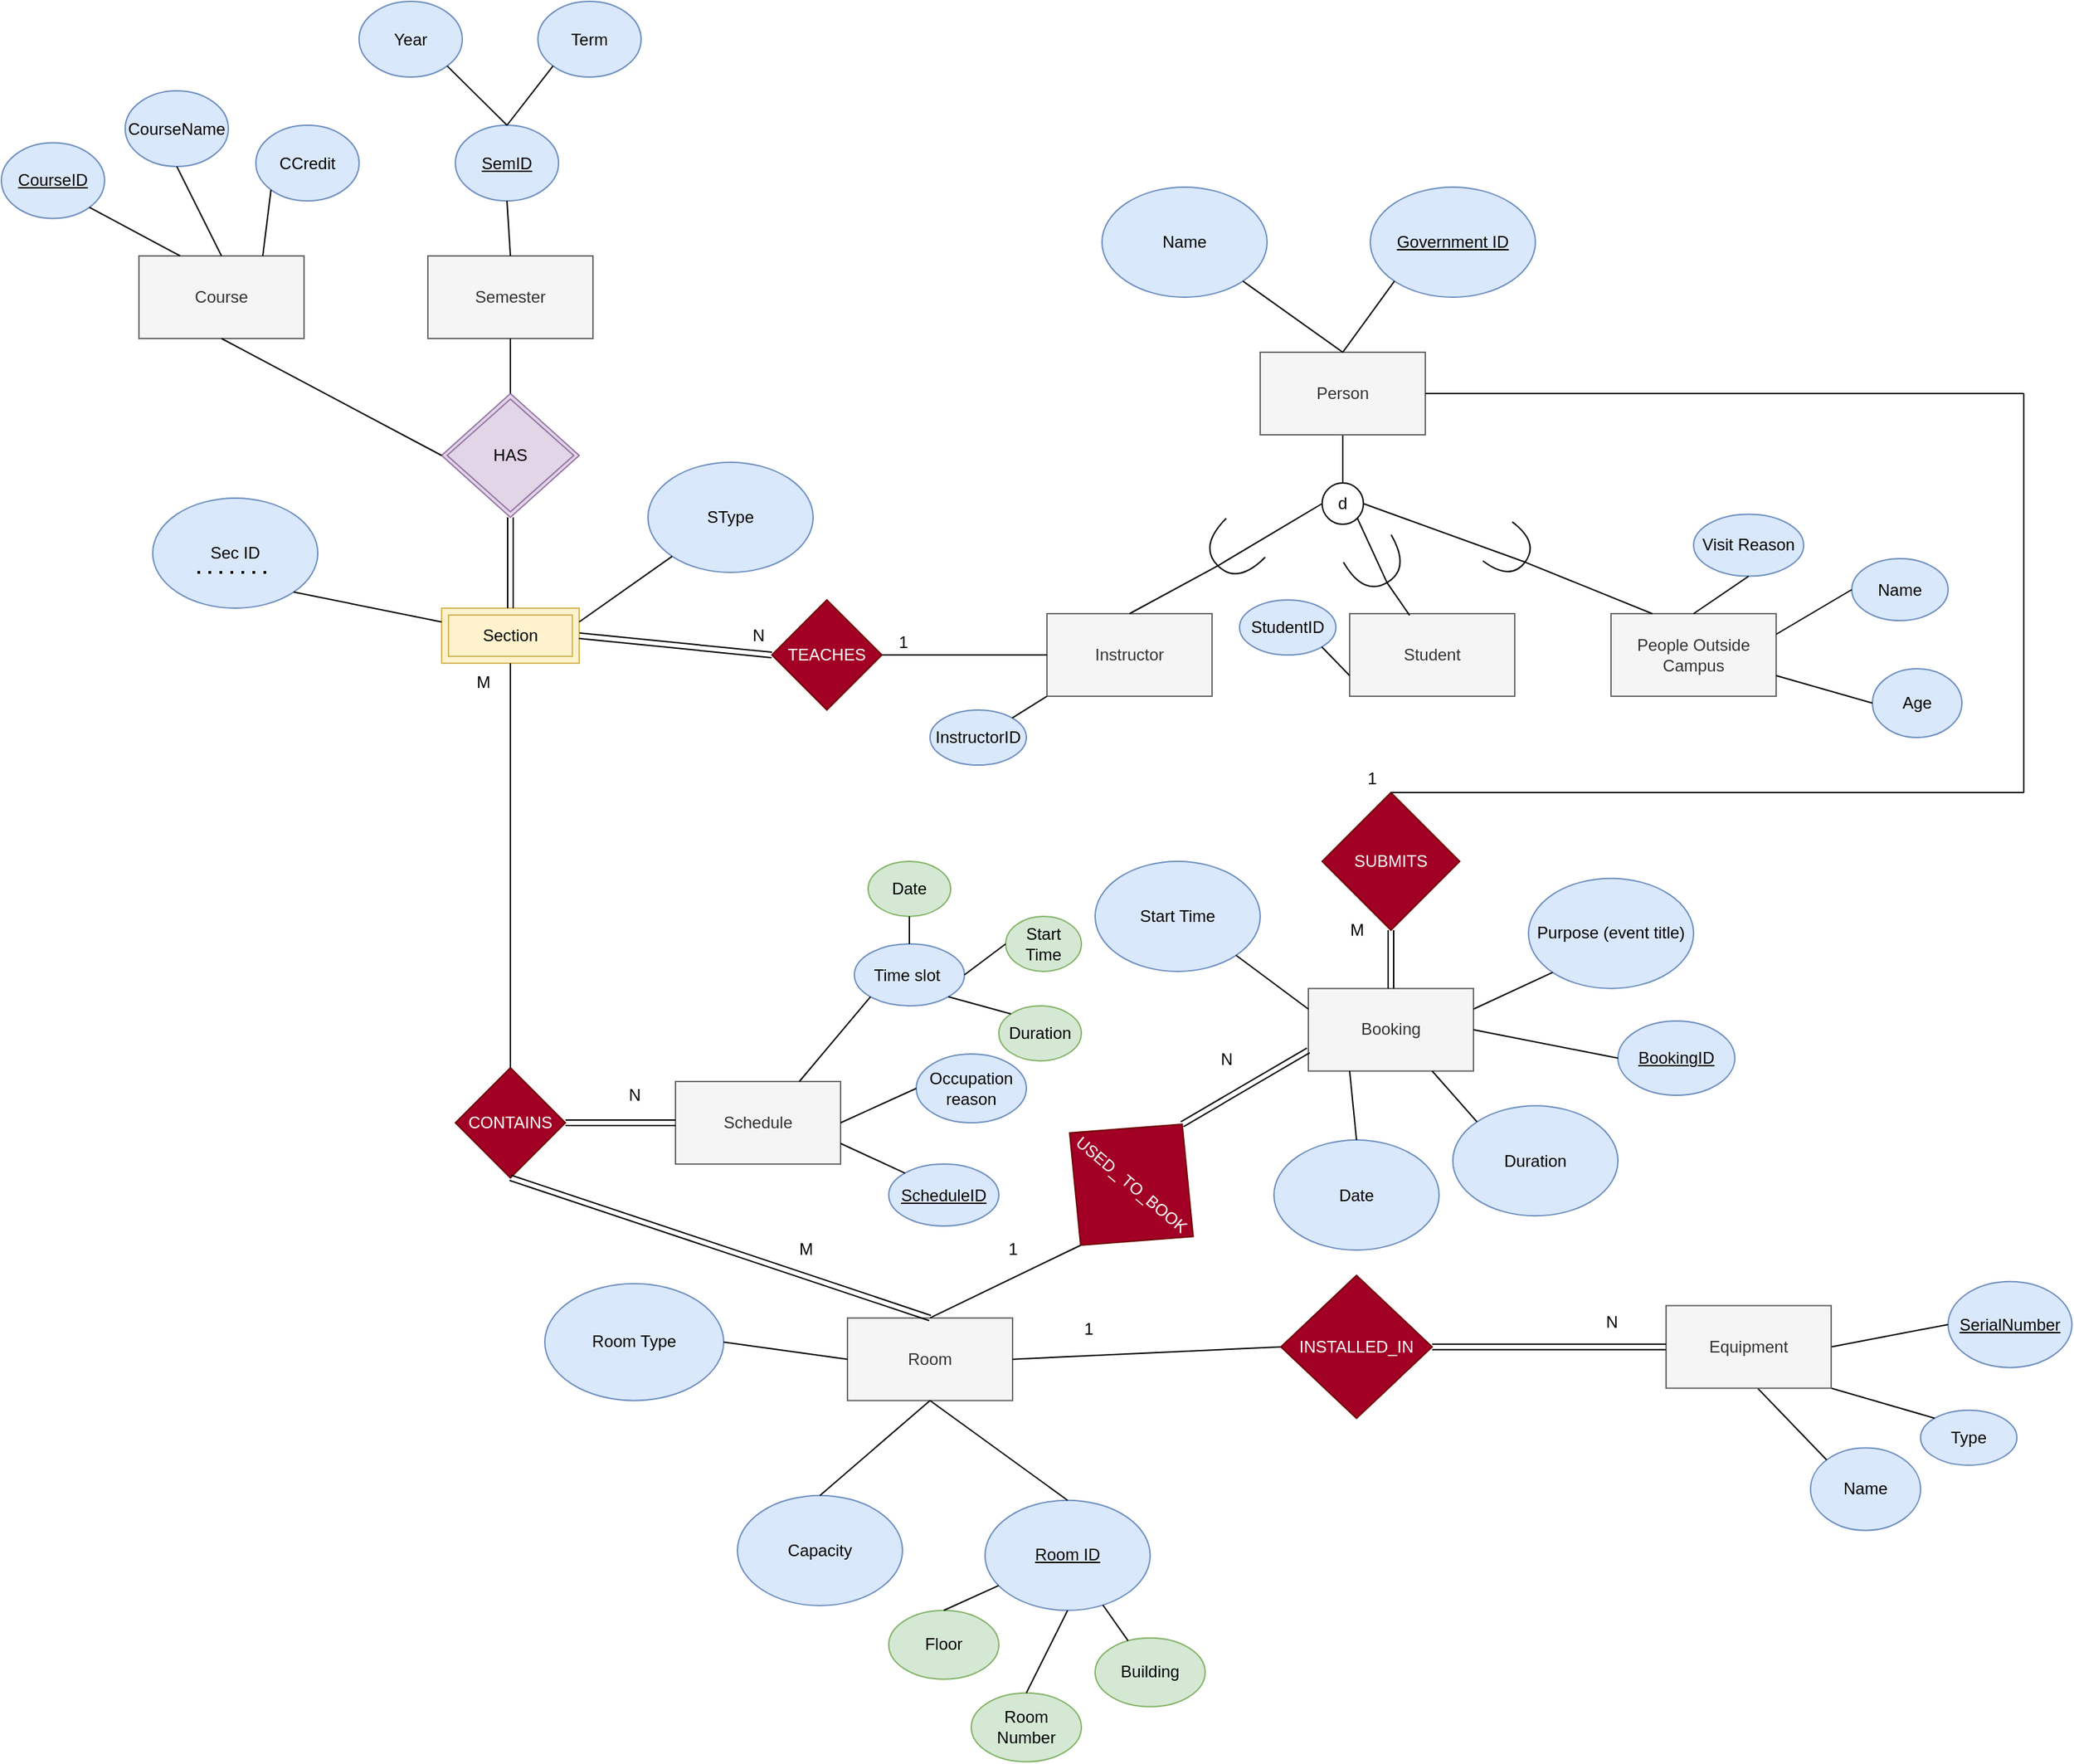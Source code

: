 <mxfile version="16.5.3" type="github">
  <diagram id="liQyfckzb0vr-cdrv5Kl" name="Page-1">
    <mxGraphModel dx="2232" dy="1904" grid="1" gridSize="10" guides="1" tooltips="1" connect="1" arrows="1" fold="1" page="1" pageScale="1" pageWidth="850" pageHeight="1100" math="0" shadow="0">
      <root>
        <mxCell id="0" />
        <mxCell id="1" parent="0" />
        <mxCell id="2" value="Instructor" style="rounded=0;whiteSpace=wrap;html=1;fillColor=#f5f5f5;strokeColor=#666666;fontColor=#333333;" parent="1" vertex="1">
          <mxGeometry x="110" y="300" width="120" height="60" as="geometry" />
        </mxCell>
        <mxCell id="3" value="Room" style="rounded=0;whiteSpace=wrap;html=1;fillColor=#f5f5f5;strokeColor=#666666;fontColor=#333333;" parent="1" vertex="1">
          <mxGeometry x="-35" y="811.86" width="120" height="60" as="geometry" />
        </mxCell>
        <mxCell id="4" value="CONTAINS" style="rhombus;whiteSpace=wrap;html=1;fillColor=#a20025;strokeColor=#6F0000;fontColor=#ffffff;" parent="1" vertex="1">
          <mxGeometry x="-320" y="630" width="80" height="80" as="geometry" />
        </mxCell>
        <mxCell id="10" value="&lt;u&gt;Room ID&lt;/u&gt;" style="ellipse;whiteSpace=wrap;html=1;fillColor=#dae8fc;strokeColor=#6c8ebf;" parent="1" vertex="1">
          <mxGeometry x="65" y="944.36" width="120" height="80" as="geometry" />
        </mxCell>
        <mxCell id="11" value="" style="endArrow=none;html=1;exitX=0.5;exitY=1;exitDx=0;exitDy=0;entryX=0.5;entryY=0;entryDx=0;entryDy=0;" parent="1" source="3" target="10" edge="1">
          <mxGeometry width="50" height="50" relative="1" as="geometry">
            <mxPoint x="225" y="929.36" as="sourcePoint" />
            <mxPoint x="275" y="879.36" as="targetPoint" />
          </mxGeometry>
        </mxCell>
        <mxCell id="29" value="Building" style="ellipse;whiteSpace=wrap;html=1;fillColor=#d5e8d4;strokeColor=#82b366;" parent="1" vertex="1">
          <mxGeometry x="145" y="1044.36" width="80" height="50" as="geometry" />
        </mxCell>
        <mxCell id="31" value="Floor" style="ellipse;whiteSpace=wrap;html=1;fillColor=#d5e8d4;strokeColor=#82b366;" parent="1" vertex="1">
          <mxGeometry x="-5" y="1024.36" width="80" height="50" as="geometry" />
        </mxCell>
        <mxCell id="32" value="Name" style="ellipse;whiteSpace=wrap;html=1;fillColor=#dae8fc;strokeColor=#6c8ebf;" parent="1" vertex="1">
          <mxGeometry x="665" y="906.24" width="80" height="60" as="geometry" />
        </mxCell>
        <mxCell id="34" value="" style="endArrow=none;html=1;exitX=0.5;exitY=0;exitDx=0;exitDy=0;" parent="1" source="31" target="10" edge="1">
          <mxGeometry width="50" height="50" relative="1" as="geometry">
            <mxPoint x="75" y="874.36" as="sourcePoint" />
            <mxPoint x="105" y="864.36" as="targetPoint" />
          </mxGeometry>
        </mxCell>
        <mxCell id="35" value="" style="endArrow=none;html=1;" parent="1" source="29" target="10" edge="1">
          <mxGeometry width="50" height="50" relative="1" as="geometry">
            <mxPoint x="75" y="874.36" as="sourcePoint" />
            <mxPoint x="125" y="824.36" as="targetPoint" />
          </mxGeometry>
        </mxCell>
        <mxCell id="36" value="Capacity" style="ellipse;whiteSpace=wrap;html=1;fillColor=#dae8fc;strokeColor=#6c8ebf;" parent="1" vertex="1">
          <mxGeometry x="-115" y="940.86" width="120" height="80" as="geometry" />
        </mxCell>
        <mxCell id="39" value="" style="endArrow=none;html=1;entryX=0.5;entryY=1;entryDx=0;entryDy=0;exitX=0.5;exitY=0;exitDx=0;exitDy=0;" parent="1" source="36" target="3" edge="1">
          <mxGeometry width="50" height="50" relative="1" as="geometry">
            <mxPoint x="-85" y="949.36" as="sourcePoint" />
            <mxPoint x="-35" y="899.36" as="targetPoint" />
          </mxGeometry>
        </mxCell>
        <mxCell id="41" value="Room Type" style="ellipse;whiteSpace=wrap;html=1;fillColor=#dae8fc;strokeColor=#6c8ebf;" parent="1" vertex="1">
          <mxGeometry x="-255" y="786.86" width="130" height="85" as="geometry" />
        </mxCell>
        <mxCell id="42" value="" style="endArrow=none;html=1;entryX=1;entryY=0.5;entryDx=0;entryDy=0;exitX=0;exitY=0.5;exitDx=0;exitDy=0;" parent="1" source="3" target="41" edge="1">
          <mxGeometry width="50" height="50" relative="1" as="geometry">
            <mxPoint x="25" y="1009.36" as="sourcePoint" />
            <mxPoint x="75" y="959.36" as="targetPoint" />
          </mxGeometry>
        </mxCell>
        <mxCell id="44" value="Type" style="ellipse;whiteSpace=wrap;html=1;fillColor=#dae8fc;strokeColor=#6c8ebf;" parent="1" vertex="1">
          <mxGeometry x="745" y="878.86" width="70" height="40" as="geometry" />
        </mxCell>
        <mxCell id="45" value="&lt;u&gt;SerialNumber&lt;/u&gt;" style="ellipse;whiteSpace=wrap;html=1;fillColor=#dae8fc;strokeColor=#6c8ebf;" parent="1" vertex="1">
          <mxGeometry x="765" y="785.36" width="90" height="62.5" as="geometry" />
        </mxCell>
        <mxCell id="47" value="" style="endArrow=none;html=1;entryX=0;entryY=0;entryDx=0;entryDy=0;exitX=0.546;exitY=0.983;exitDx=0;exitDy=0;exitPerimeter=0;" parent="1" source="177" target="32" edge="1">
          <mxGeometry width="50" height="50" relative="1" as="geometry">
            <mxPoint x="685" y="805.36" as="sourcePoint" />
            <mxPoint x="691.284" y="766.244" as="targetPoint" />
          </mxGeometry>
        </mxCell>
        <mxCell id="48" value="" style="endArrow=none;html=1;entryX=0;entryY=0.5;entryDx=0;entryDy=0;exitX=1;exitY=0.5;exitDx=0;exitDy=0;" parent="1" source="177" target="45" edge="1">
          <mxGeometry width="50" height="50" relative="1" as="geometry">
            <mxPoint x="745" y="845.36" as="sourcePoint" />
            <mxPoint x="755" y="815.36" as="targetPoint" />
          </mxGeometry>
        </mxCell>
        <mxCell id="50" value="" style="endArrow=none;html=1;entryX=0;entryY=0;entryDx=0;entryDy=0;exitX=1;exitY=1;exitDx=0;exitDy=0;" parent="1" source="177" target="44" edge="1">
          <mxGeometry width="50" height="50" relative="1" as="geometry">
            <mxPoint x="695" y="885.36" as="sourcePoint" />
            <mxPoint x="695" y="755.36" as="targetPoint" />
          </mxGeometry>
        </mxCell>
        <mxCell id="76" value="Duration" style="ellipse;whiteSpace=wrap;html=1;fillColor=#dae8fc;strokeColor=#6c8ebf;" parent="1" vertex="1">
          <mxGeometry x="405" y="657.63" width="120" height="80" as="geometry" />
        </mxCell>
        <mxCell id="89" value="" style="endArrow=none;html=1;exitX=0.5;exitY=0;exitDx=0;exitDy=0;entryX=1;entryY=0.5;entryDx=0;entryDy=0;entryPerimeter=0;" parent="1" source="2" target="90" edge="1">
          <mxGeometry width="50" height="50" relative="1" as="geometry">
            <mxPoint x="170" y="300" as="sourcePoint" />
            <mxPoint x="220" y="250" as="targetPoint" />
          </mxGeometry>
        </mxCell>
        <mxCell id="90" value="" style="shape=requiredInterface;html=1;verticalLabelPosition=bottom;sketch=0;rotation=135;" parent="1" vertex="1">
          <mxGeometry x="230" y="235" width="28.66" height="40" as="geometry" />
        </mxCell>
        <mxCell id="91" value="" style="endArrow=none;html=1;exitX=0.5;exitY=0;exitDx=0;exitDy=0;entryX=0.5;entryY=1;entryDx=0;entryDy=0;" parent="1" source="126" target="92" edge="1">
          <mxGeometry width="50" height="50" relative="1" as="geometry">
            <mxPoint x="230" y="250" as="sourcePoint" />
            <mxPoint x="300" y="160" as="targetPoint" />
          </mxGeometry>
        </mxCell>
        <mxCell id="92" value="Person" style="rounded=0;whiteSpace=wrap;html=1;fillColor=#f5f5f5;fontColor=#333333;strokeColor=#666666;" parent="1" vertex="1">
          <mxGeometry x="265" y="110" width="120" height="60" as="geometry" />
        </mxCell>
        <mxCell id="96" value="Schedule" style="rounded=0;whiteSpace=wrap;html=1;fillColor=#f5f5f5;fontColor=#333333;strokeColor=#666666;" parent="1" vertex="1">
          <mxGeometry x="-160" y="640" width="120" height="60" as="geometry" />
        </mxCell>
        <mxCell id="100" value="Time slot&amp;nbsp;" style="ellipse;whiteSpace=wrap;html=1;fillColor=#dae8fc;strokeColor=#6c8ebf;" parent="1" vertex="1">
          <mxGeometry x="-30" y="540" width="80" height="45" as="geometry" />
        </mxCell>
        <mxCell id="101" value="" style="endArrow=none;html=1;entryX=0;entryY=1;entryDx=0;entryDy=0;exitX=0.75;exitY=0;exitDx=0;exitDy=0;" parent="1" source="96" target="100" edge="1">
          <mxGeometry width="50" height="50" relative="1" as="geometry">
            <mxPoint x="-40" y="524.5" as="sourcePoint" />
            <mxPoint x="10" y="474.5" as="targetPoint" />
          </mxGeometry>
        </mxCell>
        <mxCell id="102" value="Occupation reason" style="ellipse;whiteSpace=wrap;html=1;fillColor=#dae8fc;strokeColor=#6c8ebf;" parent="1" vertex="1">
          <mxGeometry x="15" y="620" width="80" height="50" as="geometry" />
        </mxCell>
        <mxCell id="104" value="" style="endArrow=none;html=1;exitX=1;exitY=0.5;exitDx=0;exitDy=0;entryX=0;entryY=0.5;entryDx=0;entryDy=0;" parent="1" source="96" target="102" edge="1">
          <mxGeometry width="50" height="50" relative="1" as="geometry">
            <mxPoint x="-260" y="514.5" as="sourcePoint" />
            <mxPoint x="-210" y="464.5" as="targetPoint" />
          </mxGeometry>
        </mxCell>
        <mxCell id="112" value="Has" style="rhombus;whiteSpace=wrap;html=1;fillColor=#a20025;fontColor=#ffffff;strokeColor=#6F0000;" parent="1" edge="1">
          <mxGeometry x="-300" y="420" width="80" height="80" as="geometry" />
        </mxCell>
        <mxCell id="114" value="" style="endArrow=none;html=1;entryX=0.5;entryY=1;entryDx=0;entryDy=0;exitX=0.5;exitY=0;exitDx=0;exitDy=0;" parent="1" source="96" target="112" edge="1">
          <mxGeometry width="50" height="50" relative="1" as="geometry">
            <mxPoint x="-180" y="570" as="sourcePoint" />
            <mxPoint x="140" y="450" as="targetPoint" />
          </mxGeometry>
        </mxCell>
        <mxCell id="118" value="Name" style="ellipse;whiteSpace=wrap;html=1;fillColor=#dae8fc;strokeColor=#6c8ebf;" parent="1" vertex="1">
          <mxGeometry x="150" y="-10" width="120" height="80" as="geometry" />
        </mxCell>
        <mxCell id="121" value="Purpose (event title)" style="ellipse;whiteSpace=wrap;html=1;fillColor=#dae8fc;strokeColor=#6c8ebf;" parent="1" vertex="1">
          <mxGeometry x="460" y="492.38" width="120" height="80" as="geometry" />
        </mxCell>
        <mxCell id="123" value="" style="endArrow=none;html=1;entryX=1;entryY=1;entryDx=0;entryDy=0;exitX=0.5;exitY=0;exitDx=0;exitDy=0;" parent="1" source="92" target="118" edge="1">
          <mxGeometry width="50" height="50" relative="1" as="geometry">
            <mxPoint x="150" y="250" as="sourcePoint" />
            <mxPoint x="200" y="200" as="targetPoint" />
          </mxGeometry>
        </mxCell>
        <mxCell id="126" value="d" style="ellipse;whiteSpace=wrap;html=1;aspect=fixed;" parent="1" vertex="1">
          <mxGeometry x="310" y="205" width="30" height="30" as="geometry" />
        </mxCell>
        <mxCell id="127" value="" style="endArrow=none;html=1;entryX=0;entryY=0.5;entryDx=0;entryDy=0;exitX=1;exitY=0.5;exitDx=0;exitDy=0;exitPerimeter=0;" parent="1" source="90" target="126" edge="1">
          <mxGeometry width="50" height="50" relative="1" as="geometry">
            <mxPoint x="190" y="280" as="sourcePoint" />
            <mxPoint x="240" y="230" as="targetPoint" />
          </mxGeometry>
        </mxCell>
        <mxCell id="142" value="Booking" style="rounded=0;whiteSpace=wrap;html=1;fillColor=#f5f5f5;fontColor=#333333;strokeColor=#666666;" parent="1" vertex="1">
          <mxGeometry x="300" y="572.38" width="120" height="60" as="geometry" />
        </mxCell>
        <mxCell id="143" value="Student" style="rounded=0;whiteSpace=wrap;html=1;fillColor=#f5f5f5;fontColor=#333333;strokeColor=#666666;" parent="1" vertex="1">
          <mxGeometry x="330" y="300" width="120" height="60" as="geometry" />
        </mxCell>
        <mxCell id="144" value="People Outside Campus" style="rounded=0;whiteSpace=wrap;html=1;fillColor=#f5f5f5;fontColor=#333333;strokeColor=#666666;" parent="1" vertex="1">
          <mxGeometry x="520" y="300" width="120" height="60" as="geometry" />
        </mxCell>
        <mxCell id="145" value="" style="endArrow=none;html=1;exitX=0.363;exitY=0.02;exitDx=0;exitDy=0;entryX=1;entryY=0.5;entryDx=0;entryDy=0;entryPerimeter=0;exitPerimeter=0;" parent="1" source="143" target="146" edge="1">
          <mxGeometry width="50" height="50" relative="1" as="geometry">
            <mxPoint x="385" y="290" as="sourcePoint" />
            <mxPoint x="435" y="240" as="targetPoint" />
          </mxGeometry>
        </mxCell>
        <mxCell id="146" value="" style="shape=requiredInterface;html=1;verticalLabelPosition=bottom;sketch=0;rotation=60;" parent="1" vertex="1">
          <mxGeometry x="335.67" y="245" width="28.66" height="40" as="geometry" />
        </mxCell>
        <mxCell id="147" value="" style="endArrow=none;html=1;exitX=0.25;exitY=0;exitDx=0;exitDy=0;entryX=1;entryY=0.5;entryDx=0;entryDy=0;entryPerimeter=0;" parent="1" source="144" target="150" edge="1">
          <mxGeometry width="50" height="50" relative="1" as="geometry">
            <mxPoint x="503.77" y="187.77" as="sourcePoint" />
            <mxPoint x="460" y="260" as="targetPoint" />
          </mxGeometry>
        </mxCell>
        <mxCell id="149" value="" style="endArrow=none;html=1;entryX=1;entryY=1;entryDx=0;entryDy=0;exitX=1;exitY=0.5;exitDx=0;exitDy=0;exitPerimeter=0;" parent="1" source="146" target="126" edge="1">
          <mxGeometry width="50" height="50" relative="1" as="geometry">
            <mxPoint x="405" y="270" as="sourcePoint" />
            <mxPoint x="479.393" y="205.607" as="targetPoint" />
          </mxGeometry>
        </mxCell>
        <mxCell id="150" value="" style="shape=requiredInterface;html=1;verticalLabelPosition=bottom;sketch=0;rotation=37;" parent="1" vertex="1">
          <mxGeometry x="435" y="237.26" width="25" height="35.49" as="geometry" />
        </mxCell>
        <mxCell id="151" value="" style="endArrow=none;html=1;entryX=1;entryY=0.5;entryDx=0;entryDy=0;entryPerimeter=0;exitX=1;exitY=0.5;exitDx=0;exitDy=0;" parent="1" source="126" target="150" edge="1">
          <mxGeometry width="50" height="50" relative="1" as="geometry">
            <mxPoint x="430" y="310" as="sourcePoint" />
            <mxPoint x="480" y="260" as="targetPoint" />
          </mxGeometry>
        </mxCell>
        <mxCell id="152" value="&lt;u&gt;Government ID&lt;/u&gt;" style="ellipse;whiteSpace=wrap;html=1;fillColor=#dae8fc;strokeColor=#6c8ebf;" parent="1" vertex="1">
          <mxGeometry x="345" y="-10" width="120" height="80" as="geometry" />
        </mxCell>
        <mxCell id="153" value="" style="endArrow=none;html=1;exitX=0.5;exitY=0;exitDx=0;exitDy=0;entryX=0;entryY=1;entryDx=0;entryDy=0;" parent="1" source="92" target="152" edge="1">
          <mxGeometry width="50" height="50" relative="1" as="geometry">
            <mxPoint x="410" y="100" as="sourcePoint" />
            <mxPoint x="460" y="50" as="targetPoint" />
          </mxGeometry>
        </mxCell>
        <mxCell id="158" value="HAS" style="shape=rhombus;double=1;perimeter=rhombusPerimeter;whiteSpace=wrap;html=1;align=center;fillColor=#e1d5e7;strokeColor=#9673a6;" parent="1" vertex="1">
          <mxGeometry x="-330" y="140" width="100" height="90" as="geometry" />
        </mxCell>
        <mxCell id="160" value="Semester" style="rounded=0;whiteSpace=wrap;html=1;fillColor=#f5f5f5;fontColor=#333333;strokeColor=#666666;" parent="1" vertex="1">
          <mxGeometry x="-340" y="40" width="120" height="60" as="geometry" />
        </mxCell>
        <mxCell id="161" value="Section" style="shape=ext;margin=3;double=1;whiteSpace=wrap;html=1;align=center;fillColor=#fff2cc;strokeColor=#d6b656;" parent="1" vertex="1">
          <mxGeometry x="-330" y="296" width="100" height="40" as="geometry" />
        </mxCell>
        <mxCell id="162" value="TEACHES" style="rhombus;whiteSpace=wrap;html=1;fillColor=#a20025;fontColor=#ffffff;strokeColor=#6F0000;" parent="1" vertex="1">
          <mxGeometry x="-90" y="290" width="80" height="80" as="geometry" />
        </mxCell>
        <mxCell id="163" value="" style="shape=link;html=1;rounded=0;entryX=0.5;entryY=0;entryDx=0;entryDy=0;exitX=0.5;exitY=1;exitDx=0;exitDy=0;" parent="1" source="158" target="161" edge="1">
          <mxGeometry relative="1" as="geometry">
            <mxPoint x="-360" y="-10" as="sourcePoint" />
            <mxPoint x="-200" y="-10" as="targetPoint" />
          </mxGeometry>
        </mxCell>
        <mxCell id="165" value="Sec ID" style="ellipse;whiteSpace=wrap;html=1;fillColor=#dae8fc;strokeColor=#6c8ebf;" parent="1" vertex="1">
          <mxGeometry x="-540" y="216" width="120" height="80" as="geometry" />
        </mxCell>
        <mxCell id="168" value="" style="endArrow=none;dashed=1;html=1;dashPattern=1 3;strokeWidth=2;" parent="1" edge="1">
          <mxGeometry width="50" height="50" relative="1" as="geometry">
            <mxPoint x="-507.5" y="270" as="sourcePoint" />
            <mxPoint x="-452.5" y="270" as="targetPoint" />
          </mxGeometry>
        </mxCell>
        <mxCell id="169" value="SType" style="ellipse;whiteSpace=wrap;html=1;fillColor=#dae8fc;strokeColor=#6c8ebf;" parent="1" vertex="1">
          <mxGeometry x="-180" y="190" width="120" height="80" as="geometry" />
        </mxCell>
        <mxCell id="170" value="" style="endArrow=none;html=1;entryX=0;entryY=1;entryDx=0;entryDy=0;exitX=1;exitY=0.25;exitDx=0;exitDy=0;" parent="1" source="161" target="169" edge="1">
          <mxGeometry width="50" height="50" relative="1" as="geometry">
            <mxPoint x="-410" y="-110" as="sourcePoint" />
            <mxPoint x="-360" y="-160" as="targetPoint" />
          </mxGeometry>
        </mxCell>
        <mxCell id="171" value="" style="endArrow=none;html=1;entryX=1;entryY=1;entryDx=0;entryDy=0;exitX=0;exitY=0.25;exitDx=0;exitDy=0;" parent="1" source="161" target="165" edge="1">
          <mxGeometry width="50" height="50" relative="1" as="geometry">
            <mxPoint x="-460" y="-160" as="sourcePoint" />
            <mxPoint x="-360" y="-160" as="targetPoint" />
          </mxGeometry>
        </mxCell>
        <mxCell id="174" value="" style="shape=link;html=1;rounded=0;entryX=0;entryY=0.5;entryDx=0;entryDy=0;exitX=1;exitY=0.5;exitDx=0;exitDy=0;" parent="1" source="161" target="162" edge="1">
          <mxGeometry relative="1" as="geometry">
            <mxPoint x="10" y="380" as="sourcePoint" />
            <mxPoint x="50" y="320" as="targetPoint" />
          </mxGeometry>
        </mxCell>
        <mxCell id="175" value="1" style="resizable=0;html=1;align=right;verticalAlign=bottom;" parent="174" connectable="0" vertex="1">
          <mxGeometry x="1" relative="1" as="geometry">
            <mxPoint x="100" as="offset" />
          </mxGeometry>
        </mxCell>
        <mxCell id="176" value="" style="endArrow=none;html=1;exitX=0.5;exitY=1;exitDx=0;exitDy=0;entryX=0.5;entryY=0;entryDx=0;entryDy=0;" parent="1" source="160" target="158" edge="1">
          <mxGeometry width="50" height="50" relative="1" as="geometry">
            <mxPoint x="-110" y="40" as="sourcePoint" />
            <mxPoint x="-60" y="-10" as="targetPoint" />
          </mxGeometry>
        </mxCell>
        <mxCell id="177" value="Equipment" style="rounded=0;whiteSpace=wrap;html=1;fillColor=#f5f5f5;fontColor=#333333;strokeColor=#666666;" parent="1" vertex="1">
          <mxGeometry x="560" y="802.86" width="120" height="60" as="geometry" />
        </mxCell>
        <mxCell id="179" value="Room Number" style="ellipse;whiteSpace=wrap;html=1;fillColor=#d5e8d4;strokeColor=#82b366;" parent="1" vertex="1">
          <mxGeometry x="55" y="1084.36" width="80" height="50" as="geometry" />
        </mxCell>
        <mxCell id="180" value="" style="endArrow=none;html=1;entryX=0.5;entryY=1;entryDx=0;entryDy=0;exitX=0.5;exitY=0;exitDx=0;exitDy=0;" parent="1" source="179" target="10" edge="1">
          <mxGeometry width="50" height="50" relative="1" as="geometry">
            <mxPoint x="5" y="1014.36" as="sourcePoint" />
            <mxPoint x="55" y="964.36" as="targetPoint" />
          </mxGeometry>
        </mxCell>
        <mxCell id="181" value="INSTALLED_IN" style="rhombus;whiteSpace=wrap;html=1;fillColor=#a20025;fontColor=#ffffff;strokeColor=#6F0000;" parent="1" vertex="1">
          <mxGeometry x="280" y="780.86" width="110" height="104" as="geometry" />
        </mxCell>
        <mxCell id="184" value="" style="endArrow=none;html=1;exitX=1;exitY=0.25;exitDx=0;exitDy=0;entryX=0;entryY=1;entryDx=0;entryDy=0;" parent="1" source="142" target="121" edge="1">
          <mxGeometry width="50" height="50" relative="1" as="geometry">
            <mxPoint x="340" y="632.38" as="sourcePoint" />
            <mxPoint x="470" y="560" as="targetPoint" />
          </mxGeometry>
        </mxCell>
        <mxCell id="185" value="" style="endArrow=none;html=1;exitX=0.75;exitY=1;exitDx=0;exitDy=0;entryX=0;entryY=0;entryDx=0;entryDy=0;" parent="1" source="142" target="76" edge="1">
          <mxGeometry width="50" height="50" relative="1" as="geometry">
            <mxPoint x="465.67" y="432.38" as="sourcePoint" />
            <mxPoint x="430" y="657.63" as="targetPoint" />
          </mxGeometry>
        </mxCell>
        <mxCell id="186" value="" style="shape=link;html=1;rounded=0;exitX=1;exitY=0.5;exitDx=0;exitDy=0;entryX=0;entryY=0.5;entryDx=0;entryDy=0;" parent="1" source="181" target="177" edge="1">
          <mxGeometry relative="1" as="geometry">
            <mxPoint x="395" y="832.41" as="sourcePoint" />
            <mxPoint x="555" y="832.41" as="targetPoint" />
          </mxGeometry>
        </mxCell>
        <mxCell id="187" value="N" style="resizable=0;html=1;align=right;verticalAlign=bottom;" parent="186" connectable="0" vertex="1">
          <mxGeometry x="1" relative="1" as="geometry">
            <mxPoint x="-35" y="-9" as="offset" />
          </mxGeometry>
        </mxCell>
        <mxCell id="192" value="" style="shape=link;html=1;rounded=0;exitX=0.5;exitY=0;exitDx=0;exitDy=0;entryX=0.5;entryY=1;entryDx=0;entryDy=0;" parent="1" source="3" target="4" edge="1">
          <mxGeometry relative="1" as="geometry">
            <mxPoint x="-260" y="680" as="sourcePoint" />
            <mxPoint x="-100" y="680" as="targetPoint" />
          </mxGeometry>
        </mxCell>
        <mxCell id="193" value="M" style="resizable=0;html=1;align=right;verticalAlign=bottom;" parent="192" connectable="0" vertex="1">
          <mxGeometry x="1" relative="1" as="geometry">
            <mxPoint x="220" y="60" as="offset" />
          </mxGeometry>
        </mxCell>
        <mxCell id="194" value="" style="endArrow=none;html=1;entryX=0.5;entryY=1;entryDx=0;entryDy=0;exitX=0.5;exitY=0;exitDx=0;exitDy=0;" parent="1" source="4" target="161" edge="1">
          <mxGeometry width="50" height="50" relative="1" as="geometry">
            <mxPoint x="-220" y="670" as="sourcePoint" />
            <mxPoint x="-170" y="620" as="targetPoint" />
          </mxGeometry>
        </mxCell>
        <mxCell id="195" value="M" style="text;html=1;align=center;verticalAlign=middle;resizable=0;points=[];autosize=1;strokeColor=none;fillColor=none;" parent="1" vertex="1">
          <mxGeometry x="-315" y="340" width="30" height="20" as="geometry" />
        </mxCell>
        <mxCell id="196" value="N" style="text;html=1;align=center;verticalAlign=middle;resizable=0;points=[];autosize=1;strokeColor=none;fillColor=none;" parent="1" vertex="1">
          <mxGeometry x="-200" y="640" width="20" height="20" as="geometry" />
        </mxCell>
        <mxCell id="199" value="SUBMITS" style="rhombus;whiteSpace=wrap;html=1;fillColor=#a20025;fontColor=#ffffff;strokeColor=#6F0000;" parent="1" vertex="1">
          <mxGeometry x="310" y="430" width="100" height="100" as="geometry" />
        </mxCell>
        <mxCell id="208" value="USED_ TO_BOOK" style="rhombus;whiteSpace=wrap;html=1;rotation=40;fillColor=#a20025;fontColor=#ffffff;strokeColor=#6F0000;" parent="1" vertex="1">
          <mxGeometry x="112.75" y="657.63" width="117.25" height="114.8" as="geometry" />
        </mxCell>
        <mxCell id="213" value="" style="shape=link;html=1;rounded=0;entryX=0;entryY=0.75;entryDx=0;entryDy=0;exitX=0.5;exitY=0;exitDx=0;exitDy=0;" parent="1" source="208" target="142" edge="1">
          <mxGeometry relative="1" as="geometry">
            <mxPoint x="240" y="670" as="sourcePoint" />
            <mxPoint x="300" y="710" as="targetPoint" />
          </mxGeometry>
        </mxCell>
        <mxCell id="214" value="N" style="resizable=0;html=1;align=right;verticalAlign=bottom;" parent="213" connectable="0" vertex="1">
          <mxGeometry x="1" relative="1" as="geometry">
            <mxPoint x="-55" y="15" as="offset" />
          </mxGeometry>
        </mxCell>
        <mxCell id="218" value="" style="shape=link;html=1;rounded=0;exitX=1;exitY=0.5;exitDx=0;exitDy=0;entryX=0;entryY=0.5;entryDx=0;entryDy=0;" parent="1" source="4" target="96" edge="1">
          <mxGeometry relative="1" as="geometry">
            <mxPoint x="-220" y="700" as="sourcePoint" />
            <mxPoint x="-60" y="700" as="targetPoint" />
          </mxGeometry>
        </mxCell>
        <mxCell id="222" value="StudentID" style="ellipse;whiteSpace=wrap;html=1;fillColor=#dae8fc;strokeColor=#6c8ebf;" parent="1" vertex="1">
          <mxGeometry x="250" y="290" width="70" height="40" as="geometry" />
        </mxCell>
        <mxCell id="223" value="" style="endArrow=none;html=1;entryX=0;entryY=0.75;entryDx=0;entryDy=0;exitX=1;exitY=1;exitDx=0;exitDy=0;" parent="1" source="222" target="143" edge="1">
          <mxGeometry width="50" height="50" relative="1" as="geometry">
            <mxPoint x="320" y="380" as="sourcePoint" />
            <mxPoint x="370" y="330" as="targetPoint" />
          </mxGeometry>
        </mxCell>
        <mxCell id="224" value="InstructorID" style="ellipse;whiteSpace=wrap;html=1;fillColor=#dae8fc;strokeColor=#6c8ebf;" parent="1" vertex="1">
          <mxGeometry x="25" y="370" width="70" height="40" as="geometry" />
        </mxCell>
        <mxCell id="225" value="" style="endArrow=none;html=1;exitX=1;exitY=0;exitDx=0;exitDy=0;entryX=0;entryY=1;entryDx=0;entryDy=0;" parent="1" source="224" target="2" edge="1">
          <mxGeometry width="50" height="50" relative="1" as="geometry">
            <mxPoint x="130" y="390" as="sourcePoint" />
            <mxPoint x="180" y="340" as="targetPoint" />
          </mxGeometry>
        </mxCell>
        <mxCell id="227" value="Name" style="ellipse;whiteSpace=wrap;html=1;fillColor=#dae8fc;strokeColor=#6c8ebf;" parent="1" vertex="1">
          <mxGeometry x="695" y="260" width="70" height="45" as="geometry" />
        </mxCell>
        <mxCell id="228" value="Age" style="ellipse;whiteSpace=wrap;html=1;fillColor=#dae8fc;strokeColor=#6c8ebf;" parent="1" vertex="1">
          <mxGeometry x="710" y="340" width="65" height="50" as="geometry" />
        </mxCell>
        <mxCell id="229" value="Visit Reason" style="ellipse;whiteSpace=wrap;html=1;fillColor=#dae8fc;strokeColor=#6c8ebf;" parent="1" vertex="1">
          <mxGeometry x="580" y="227.75" width="80" height="45" as="geometry" />
        </mxCell>
        <mxCell id="231" value="" style="endArrow=none;html=1;entryX=0.5;entryY=1;entryDx=0;entryDy=0;exitX=0.5;exitY=0;exitDx=0;exitDy=0;" parent="1" source="144" target="229" edge="1">
          <mxGeometry width="50" height="50" relative="1" as="geometry">
            <mxPoint x="550" y="370" as="sourcePoint" />
            <mxPoint x="600" y="320" as="targetPoint" />
          </mxGeometry>
        </mxCell>
        <mxCell id="232" value="" style="endArrow=none;html=1;entryX=0;entryY=0.5;entryDx=0;entryDy=0;exitX=1;exitY=0.25;exitDx=0;exitDy=0;" parent="1" source="144" target="227" edge="1">
          <mxGeometry width="50" height="50" relative="1" as="geometry">
            <mxPoint x="550" y="370" as="sourcePoint" />
            <mxPoint x="600" y="320" as="targetPoint" />
          </mxGeometry>
        </mxCell>
        <mxCell id="233" value="" style="endArrow=none;html=1;entryX=0;entryY=0.5;entryDx=0;entryDy=0;exitX=1;exitY=0.75;exitDx=0;exitDy=0;" parent="1" source="144" target="228" edge="1">
          <mxGeometry width="50" height="50" relative="1" as="geometry">
            <mxPoint x="550" y="370" as="sourcePoint" />
            <mxPoint x="600" y="320" as="targetPoint" />
          </mxGeometry>
        </mxCell>
        <mxCell id="jCDFmVIyH2t3bhdqVA7m-234" value="&lt;u&gt;BookingID&lt;/u&gt;" style="ellipse;whiteSpace=wrap;html=1;fillColor=#dae8fc;strokeColor=#6c8ebf;" parent="1" vertex="1">
          <mxGeometry x="525" y="596" width="85" height="54" as="geometry" />
        </mxCell>
        <mxCell id="jCDFmVIyH2t3bhdqVA7m-235" value="" style="endArrow=none;html=1;rounded=0;entryX=0;entryY=0.5;entryDx=0;entryDy=0;exitX=1;exitY=0.5;exitDx=0;exitDy=0;" parent="1" source="142" target="jCDFmVIyH2t3bhdqVA7m-234" edge="1">
          <mxGeometry width="50" height="50" relative="1" as="geometry">
            <mxPoint x="430" y="650" as="sourcePoint" />
            <mxPoint x="480" y="600" as="targetPoint" />
          </mxGeometry>
        </mxCell>
        <mxCell id="jCDFmVIyH2t3bhdqVA7m-237" value="&lt;u&gt;ScheduleID&lt;/u&gt;" style="ellipse;whiteSpace=wrap;html=1;fillColor=#dae8fc;strokeColor=#6c8ebf;" parent="1" vertex="1">
          <mxGeometry x="-5" y="700" width="80" height="45" as="geometry" />
        </mxCell>
        <mxCell id="jCDFmVIyH2t3bhdqVA7m-238" value="" style="endArrow=none;html=1;rounded=0;entryX=0;entryY=0;entryDx=0;entryDy=0;exitX=1;exitY=0.75;exitDx=0;exitDy=0;" parent="1" source="96" target="jCDFmVIyH2t3bhdqVA7m-237" edge="1">
          <mxGeometry width="50" height="50" relative="1" as="geometry">
            <mxPoint x="190" y="710" as="sourcePoint" />
            <mxPoint x="240" y="660" as="targetPoint" />
          </mxGeometry>
        </mxCell>
        <mxCell id="jCDFmVIyH2t3bhdqVA7m-239" value="Date" style="ellipse;whiteSpace=wrap;html=1;fillColor=#dae8fc;strokeColor=#6c8ebf;" parent="1" vertex="1">
          <mxGeometry x="275" y="682.5" width="120" height="80" as="geometry" />
        </mxCell>
        <mxCell id="jCDFmVIyH2t3bhdqVA7m-240" value="" style="endArrow=none;html=1;rounded=0;entryX=0.25;entryY=1;entryDx=0;entryDy=0;exitX=0.5;exitY=0;exitDx=0;exitDy=0;" parent="1" source="jCDFmVIyH2t3bhdqVA7m-239" target="142" edge="1">
          <mxGeometry width="50" height="50" relative="1" as="geometry">
            <mxPoint x="240" y="700" as="sourcePoint" />
            <mxPoint x="290" y="650" as="targetPoint" />
          </mxGeometry>
        </mxCell>
        <mxCell id="jCDFmVIyH2t3bhdqVA7m-241" value="Start Time" style="ellipse;whiteSpace=wrap;html=1;fillColor=#dae8fc;strokeColor=#6c8ebf;" parent="1" vertex="1">
          <mxGeometry x="145" y="480" width="120" height="80" as="geometry" />
        </mxCell>
        <mxCell id="jCDFmVIyH2t3bhdqVA7m-242" value="" style="endArrow=none;html=1;rounded=0;entryX=1;entryY=1;entryDx=0;entryDy=0;exitX=0;exitY=0.25;exitDx=0;exitDy=0;" parent="1" source="142" target="jCDFmVIyH2t3bhdqVA7m-241" edge="1">
          <mxGeometry width="50" height="50" relative="1" as="geometry">
            <mxPoint x="240" y="700" as="sourcePoint" />
            <mxPoint x="290" y="650" as="targetPoint" />
          </mxGeometry>
        </mxCell>
        <mxCell id="cMgE9IngbsKIfzKhl0Ib-235" value="Year" style="ellipse;whiteSpace=wrap;html=1;fillColor=#dae8fc;strokeColor=#6c8ebf;" parent="1" vertex="1">
          <mxGeometry x="-390" y="-145" width="75" height="55" as="geometry" />
        </mxCell>
        <mxCell id="cMgE9IngbsKIfzKhl0Ib-236" value="&lt;u&gt;SemID&lt;/u&gt;" style="ellipse;whiteSpace=wrap;html=1;fillColor=#dae8fc;strokeColor=#6c8ebf;" parent="1" vertex="1">
          <mxGeometry x="-320" y="-55" width="75" height="55" as="geometry" />
        </mxCell>
        <mxCell id="cMgE9IngbsKIfzKhl0Ib-237" value="Term" style="ellipse;whiteSpace=wrap;html=1;fillColor=#dae8fc;strokeColor=#6c8ebf;" parent="1" vertex="1">
          <mxGeometry x="-260" y="-145" width="75" height="55" as="geometry" />
        </mxCell>
        <mxCell id="cMgE9IngbsKIfzKhl0Ib-238" value="" style="endArrow=none;html=1;rounded=0;entryX=0;entryY=1;entryDx=0;entryDy=0;exitX=0.5;exitY=0;exitDx=0;exitDy=0;" parent="1" source="cMgE9IngbsKIfzKhl0Ib-236" target="cMgE9IngbsKIfzKhl0Ib-237" edge="1">
          <mxGeometry width="50" height="50" relative="1" as="geometry">
            <mxPoint x="-285" y="50" as="sourcePoint" />
            <mxPoint x="-235" as="targetPoint" />
          </mxGeometry>
        </mxCell>
        <mxCell id="cMgE9IngbsKIfzKhl0Ib-239" value="" style="endArrow=none;html=1;rounded=0;entryX=1;entryY=1;entryDx=0;entryDy=0;exitX=0.5;exitY=0;exitDx=0;exitDy=0;" parent="1" source="cMgE9IngbsKIfzKhl0Ib-236" target="cMgE9IngbsKIfzKhl0Ib-235" edge="1">
          <mxGeometry width="50" height="50" relative="1" as="geometry">
            <mxPoint x="-285" y="50" as="sourcePoint" />
            <mxPoint x="-235" as="targetPoint" />
          </mxGeometry>
        </mxCell>
        <mxCell id="cMgE9IngbsKIfzKhl0Ib-240" value="" style="endArrow=none;html=1;rounded=0;exitX=0.5;exitY=0;exitDx=0;exitDy=0;entryX=0.5;entryY=1;entryDx=0;entryDy=0;" parent="1" source="160" target="cMgE9IngbsKIfzKhl0Ib-236" edge="1">
          <mxGeometry width="50" height="50" relative="1" as="geometry">
            <mxPoint x="-280" y="50" as="sourcePoint" />
            <mxPoint x="-230" as="targetPoint" />
          </mxGeometry>
        </mxCell>
        <mxCell id="cMgE9IngbsKIfzKhl0Ib-241" value="Course" style="rounded=0;whiteSpace=wrap;html=1;fillColor=#f5f5f5;fontColor=#333333;strokeColor=#666666;" parent="1" vertex="1">
          <mxGeometry x="-550" y="40" width="120" height="60" as="geometry" />
        </mxCell>
        <mxCell id="cMgE9IngbsKIfzKhl0Ib-242" value="&lt;u&gt;CourseID&lt;/u&gt;" style="ellipse;whiteSpace=wrap;html=1;fillColor=#dae8fc;strokeColor=#6c8ebf;" parent="1" vertex="1">
          <mxGeometry x="-650" y="-42.25" width="75" height="55" as="geometry" />
        </mxCell>
        <mxCell id="cMgE9IngbsKIfzKhl0Ib-243" value="CCredit" style="ellipse;whiteSpace=wrap;html=1;fillColor=#dae8fc;strokeColor=#6c8ebf;" parent="1" vertex="1">
          <mxGeometry x="-465" y="-55" width="75" height="55" as="geometry" />
        </mxCell>
        <mxCell id="cMgE9IngbsKIfzKhl0Ib-244" value="CourseName" style="ellipse;whiteSpace=wrap;html=1;fillColor=#dae8fc;strokeColor=#6c8ebf;" parent="1" vertex="1">
          <mxGeometry x="-560" y="-80" width="75" height="55" as="geometry" />
        </mxCell>
        <mxCell id="cMgE9IngbsKIfzKhl0Ib-245" value="" style="endArrow=none;html=1;rounded=0;entryX=1;entryY=1;entryDx=0;entryDy=0;exitX=0.25;exitY=0;exitDx=0;exitDy=0;" parent="1" source="cMgE9IngbsKIfzKhl0Ib-241" target="cMgE9IngbsKIfzKhl0Ib-242" edge="1">
          <mxGeometry width="50" height="50" relative="1" as="geometry">
            <mxPoint x="-400" y="160" as="sourcePoint" />
            <mxPoint x="-350" y="110" as="targetPoint" />
          </mxGeometry>
        </mxCell>
        <mxCell id="cMgE9IngbsKIfzKhl0Ib-246" value="" style="endArrow=none;html=1;rounded=0;entryX=0.5;entryY=1;entryDx=0;entryDy=0;exitX=0.5;exitY=0;exitDx=0;exitDy=0;" parent="1" source="cMgE9IngbsKIfzKhl0Ib-241" target="cMgE9IngbsKIfzKhl0Ib-244" edge="1">
          <mxGeometry width="50" height="50" relative="1" as="geometry">
            <mxPoint x="-400" y="160" as="sourcePoint" />
            <mxPoint x="-350" y="110" as="targetPoint" />
          </mxGeometry>
        </mxCell>
        <mxCell id="cMgE9IngbsKIfzKhl0Ib-247" value="" style="endArrow=none;html=1;rounded=0;entryX=0;entryY=1;entryDx=0;entryDy=0;exitX=0.75;exitY=0;exitDx=0;exitDy=0;" parent="1" source="cMgE9IngbsKIfzKhl0Ib-241" target="cMgE9IngbsKIfzKhl0Ib-243" edge="1">
          <mxGeometry width="50" height="50" relative="1" as="geometry">
            <mxPoint x="-400" y="160" as="sourcePoint" />
            <mxPoint x="-350" y="110" as="targetPoint" />
          </mxGeometry>
        </mxCell>
        <mxCell id="cMgE9IngbsKIfzKhl0Ib-248" value="" style="endArrow=none;html=1;rounded=0;entryX=0.5;entryY=1;entryDx=0;entryDy=0;exitX=0;exitY=0.5;exitDx=0;exitDy=0;" parent="1" source="158" target="cMgE9IngbsKIfzKhl0Ib-241" edge="1">
          <mxGeometry width="50" height="50" relative="1" as="geometry">
            <mxPoint x="-400" y="160" as="sourcePoint" />
            <mxPoint x="-350" y="110" as="targetPoint" />
          </mxGeometry>
        </mxCell>
        <mxCell id="cMgE9IngbsKIfzKhl0Ib-250" value="" style="endArrow=none;html=1;rounded=0;entryX=0;entryY=0.5;entryDx=0;entryDy=0;exitX=1;exitY=0.5;exitDx=0;exitDy=0;" parent="1" source="3" target="181" edge="1">
          <mxGeometry width="50" height="50" relative="1" as="geometry">
            <mxPoint x="200" y="800" as="sourcePoint" />
            <mxPoint x="250" y="750" as="targetPoint" />
          </mxGeometry>
        </mxCell>
        <mxCell id="cMgE9IngbsKIfzKhl0Ib-251" value="1" style="text;html=1;align=center;verticalAlign=middle;resizable=0;points=[];autosize=1;strokeColor=none;fillColor=none;" parent="1" vertex="1">
          <mxGeometry x="130" y="810" width="20" height="20" as="geometry" />
        </mxCell>
        <mxCell id="cMgE9IngbsKIfzKhl0Ib-252" value="" style="endArrow=none;html=1;rounded=0;shape=link;exitX=0.5;exitY=0;exitDx=0;exitDy=0;entryX=0.5;entryY=1;entryDx=0;entryDy=0;" parent="1" source="142" target="199" edge="1">
          <mxGeometry width="50" height="50" relative="1" as="geometry">
            <mxPoint x="630" y="550" as="sourcePoint" />
            <mxPoint x="660" y="460" as="targetPoint" />
          </mxGeometry>
        </mxCell>
        <mxCell id="cMgE9IngbsKIfzKhl0Ib-253" value="1" style="text;html=1;align=center;verticalAlign=middle;resizable=0;points=[];autosize=1;strokeColor=none;fillColor=none;" parent="1" vertex="1">
          <mxGeometry x="335.67" y="410" width="20" height="20" as="geometry" />
        </mxCell>
        <mxCell id="cMgE9IngbsKIfzKhl0Ib-254" value="M" style="text;html=1;align=center;verticalAlign=middle;resizable=0;points=[];autosize=1;strokeColor=none;fillColor=none;" parent="1" vertex="1">
          <mxGeometry x="320" y="520" width="30" height="20" as="geometry" />
        </mxCell>
        <mxCell id="cMgE9IngbsKIfzKhl0Ib-255" value="" style="endArrow=none;html=1;rounded=0;exitX=0.5;exitY=0;exitDx=0;exitDy=0;entryX=0.5;entryY=1;entryDx=0;entryDy=0;" parent="1" source="3" target="208" edge="1">
          <mxGeometry width="50" height="50" relative="1" as="geometry">
            <mxPoint x="120" y="590" as="sourcePoint" />
            <mxPoint x="170" y="540" as="targetPoint" />
          </mxGeometry>
        </mxCell>
        <mxCell id="cMgE9IngbsKIfzKhl0Ib-256" value="1" style="text;html=1;align=center;verticalAlign=middle;resizable=0;points=[];autosize=1;strokeColor=none;fillColor=none;" parent="1" vertex="1">
          <mxGeometry x="75" y="752.43" width="20" height="20" as="geometry" />
        </mxCell>
        <mxCell id="4RxJibNIgXYWi0gmHOu4-233" value="" style="endArrow=none;html=1;rounded=0;entryX=0;entryY=0.5;entryDx=0;entryDy=0;exitX=1;exitY=0.5;exitDx=0;exitDy=0;" parent="1" source="162" target="2" edge="1">
          <mxGeometry width="50" height="50" relative="1" as="geometry">
            <mxPoint x="-210" y="400" as="sourcePoint" />
            <mxPoint x="-150" y="350" as="targetPoint" />
          </mxGeometry>
        </mxCell>
        <mxCell id="4RxJibNIgXYWi0gmHOu4-234" value="N" style="text;html=1;align=center;verticalAlign=middle;resizable=0;points=[];autosize=1;strokeColor=none;fillColor=none;" parent="1" vertex="1">
          <mxGeometry x="-110" y="306" width="20" height="20" as="geometry" />
        </mxCell>
        <mxCell id="4RxJibNIgXYWi0gmHOu4-235" value="Date" style="ellipse;whiteSpace=wrap;html=1;fillColor=#d5e8d4;strokeColor=#82b366;" parent="1" vertex="1">
          <mxGeometry x="-20" y="480" width="60" height="40" as="geometry" />
        </mxCell>
        <mxCell id="4RxJibNIgXYWi0gmHOu4-236" value="Start Time" style="ellipse;whiteSpace=wrap;html=1;fillColor=#d5e8d4;strokeColor=#82b366;" parent="1" vertex="1">
          <mxGeometry x="80" y="520" width="55" height="40" as="geometry" />
        </mxCell>
        <mxCell id="4RxJibNIgXYWi0gmHOu4-237" value="" style="endArrow=none;html=1;rounded=0;entryX=0.5;entryY=1;entryDx=0;entryDy=0;exitX=0.5;exitY=0;exitDx=0;exitDy=0;" parent="1" source="100" target="4RxJibNIgXYWi0gmHOu4-235" edge="1">
          <mxGeometry width="50" height="50" relative="1" as="geometry">
            <mxPoint x="110" y="670" as="sourcePoint" />
            <mxPoint x="160" y="620" as="targetPoint" />
          </mxGeometry>
        </mxCell>
        <mxCell id="4RxJibNIgXYWi0gmHOu4-238" value="" style="endArrow=none;html=1;rounded=0;entryX=0;entryY=0.5;entryDx=0;entryDy=0;exitX=1;exitY=0.5;exitDx=0;exitDy=0;" parent="1" source="100" target="4RxJibNIgXYWi0gmHOu4-236" edge="1">
          <mxGeometry width="50" height="50" relative="1" as="geometry">
            <mxPoint x="110" y="670" as="sourcePoint" />
            <mxPoint x="160" y="620" as="targetPoint" />
          </mxGeometry>
        </mxCell>
        <mxCell id="4RxJibNIgXYWi0gmHOu4-239" value="Duration" style="ellipse;whiteSpace=wrap;html=1;fillColor=#d5e8d4;strokeColor=#82b366;" parent="1" vertex="1">
          <mxGeometry x="75" y="585" width="60" height="40" as="geometry" />
        </mxCell>
        <mxCell id="4RxJibNIgXYWi0gmHOu4-240" value="" style="endArrow=none;html=1;rounded=0;entryX=0;entryY=0;entryDx=0;entryDy=0;exitX=1;exitY=1;exitDx=0;exitDy=0;" parent="1" source="100" target="4RxJibNIgXYWi0gmHOu4-239" edge="1">
          <mxGeometry width="50" height="50" relative="1" as="geometry">
            <mxPoint x="110" y="670" as="sourcePoint" />
            <mxPoint x="160" y="620" as="targetPoint" />
          </mxGeometry>
        </mxCell>
        <mxCell id="4RxJibNIgXYWi0gmHOu4-241" value="" style="endArrow=none;html=1;rounded=0;exitX=0.5;exitY=0;exitDx=0;exitDy=0;" parent="1" source="199" edge="1">
          <mxGeometry width="50" height="50" relative="1" as="geometry">
            <mxPoint x="410" y="430" as="sourcePoint" />
            <mxPoint x="820" y="430" as="targetPoint" />
          </mxGeometry>
        </mxCell>
        <mxCell id="4RxJibNIgXYWi0gmHOu4-242" value="" style="endArrow=none;html=1;rounded=0;" parent="1" edge="1">
          <mxGeometry width="50" height="50" relative="1" as="geometry">
            <mxPoint x="820" y="430" as="sourcePoint" />
            <mxPoint x="820" y="140" as="targetPoint" />
          </mxGeometry>
        </mxCell>
        <mxCell id="4RxJibNIgXYWi0gmHOu4-243" value="" style="endArrow=none;html=1;rounded=0;exitX=1;exitY=0.5;exitDx=0;exitDy=0;" parent="1" source="92" edge="1">
          <mxGeometry width="50" height="50" relative="1" as="geometry">
            <mxPoint x="550" y="140" as="sourcePoint" />
            <mxPoint x="820" y="140" as="targetPoint" />
          </mxGeometry>
        </mxCell>
      </root>
    </mxGraphModel>
  </diagram>
</mxfile>
